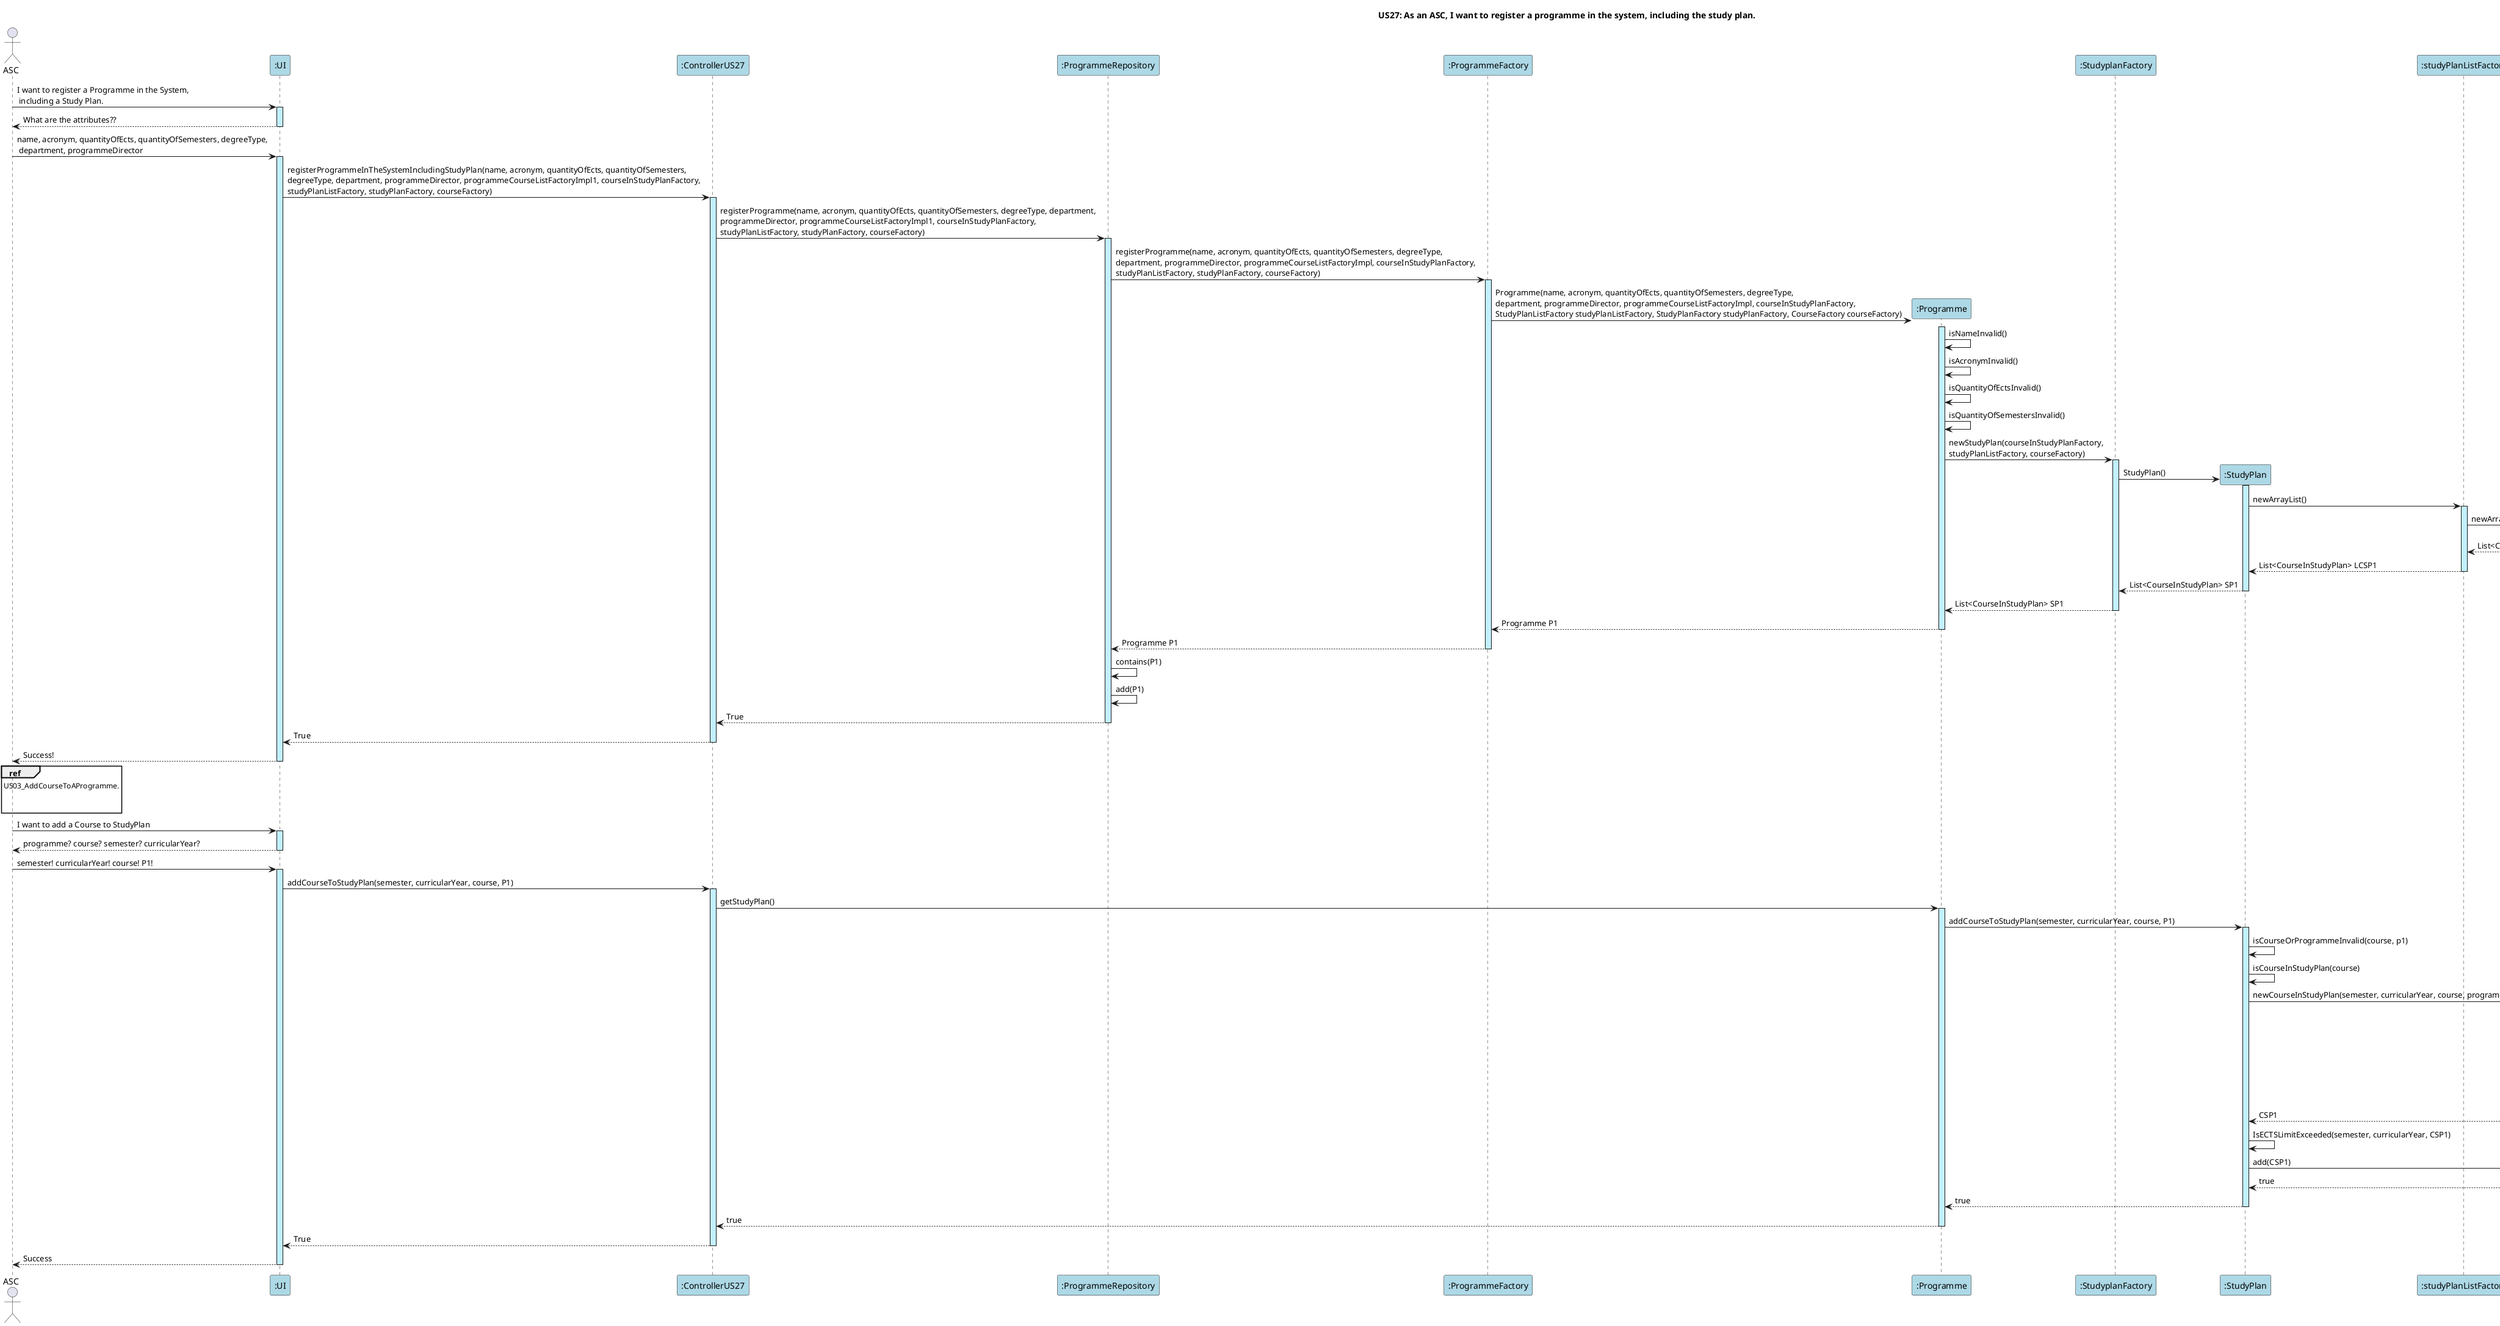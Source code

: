 @startuml

title US27: As an ASC, I want to register a programme in the system, including the study plan.

actor ASC as Admin

participant ":UI" as UI #lightblue
participant ":ControllerUS27" as C #lightblue
participant ":ProgrammeRepository" as PR #lightblue
participant ":ProgrammeFactory" as PF #lightblue



Admin -> UI ++ #application : I want to register a Programme in the System,\n including a Study Plan.

UI --> Admin -- : What are the attributes??

Admin -> UI ++ #application : name, acronym, quantityOfEcts, quantityOfSemesters, degreeType, \n department, programmeDirector

UI -> C ++ #application : registerProgrammeInTheSystemIncludingStudyPlan(name, acronym, quantityOfEcts, quantityOfSemesters, \ndegreeType, department, programmeDirector, programmeCourseListFactoryImpl1, courseInStudyPlanFactory, \nstudyPlanListFactory, studyPlanFactory, courseFactory)

C -> PR ++ #application : registerProgramme(name, acronym, quantityOfEcts, quantityOfSemesters, degreeType, department, \nprogrammeDirector, programmeCourseListFactoryImpl1, courseInStudyPlanFactory, \nstudyPlanListFactory, studyPlanFactory, courseFactory)


PR -> PF ++ #application : registerProgramme(name, acronym, quantityOfEcts, quantityOfSemesters, degreeType, \ndepartment, programmeDirector, programmeCourseListFactoryImpl, courseInStudyPlanFactory, \nstudyPlanListFactory, studyPlanFactory, courseFactory)
create ":Programme" as P #lightblue
PF -> P ++ #application : Programme(name, acronym, quantityOfEcts, quantityOfSemesters, degreeType, \ndepartment, programmeDirector, programmeCourseListFactoryImpl, courseInStudyPlanFactory, \nStudyPlanListFactory studyPlanListFactory, StudyPlanFactory studyPlanFactory, CourseFactory courseFactory)

P -> P : isNameInvalid()
P -> P : isAcronymInvalid()
P -> P : isQuantityOfEctsInvalid()
P -> P : isQuantityOfSemestersInvalid()
participant ":StudyplanFactory" as SPF #lightblue
P -> SPF ++ #application : newStudyPlan(courseInStudyPlanFactory, \nstudyPlanListFactory, courseFactory)
create ":StudyPlan" as SP #lightblue

SPF -> SP ++ #application : StudyPlan()

participant ":studyPlanListFactory" as SPLF #lightblue
SP -> SPLF ++ #application: newArrayList()

create "List<CourseInStudyPlan>" as LCSP #lightblue
SPLF -> LCSP ++ #application : newArrayList()
LCSP --> SPLF -- : List<CourseInStudyPlan> LCSP1
participant ":CourseInStudyPlanFactory" as CSPF #lightblue
SPLF --> SP -- : List<CourseInStudyPlan> LCSP1
SP --> SPF -- : List<CourseInStudyPlan> SP1

SPF --> P -- : List<CourseInStudyPlan> SP1

P --> PF -- : Programme P1
PF --> PR -- : Programme P1
PR -> PR : contains(P1)
PR -> PR : add(P1)

PR --> C -- : True
C --> UI -- : True
UI --> Admin -- : Success!

ref over Admin
US03_AddCourseToAProgramme.


end ref

Admin -> UI ++ #application : I want to add a Course to StudyPlan
UI --> Admin -- : programme? course? semester? curricularYear?
Admin -> UI ++ #application : semester! curricularYear! course! P1!
UI -> C ++ #application : addCourseToStudyPlan(semester, curricularYear, course, P1)
C -> P ++ #application : getStudyPlan()
P -> SP ++ #application: addCourseToStudyPlan(semester, curricularYear, course, P1)
SP -> SP : isCourseOrProgrammeInvalid(course, p1)
SP -> SP : isCourseInStudyPlan(course)


SP -> CSPF ++ #application : newCourseInStudyPlan(semester, curricularYear, course, programme)
create ":CourseInStudyPlan" as CSP #lightblue
CSPF -> CSP ++ #application : CourseInStudyPlan(semester, curricularYear, course, programme)
CSP -> CSP : isSemesterInvalid
CSP -> CSP : IsCurricularYearInvalid

CSP --> CSPF -- : CSP1
CSPF --> SP --: CSP1

SP -> SP : IsECTSLimitExceeded(semester, curricularYear, CSP1)
SP -> LCSP ++ #application: add(CSP1)
LCSP --> SP --: true
SP --> P --: true
P --> C -- : true
C --> UI -- : True

UI --> Admin -- : Success
@enduml
